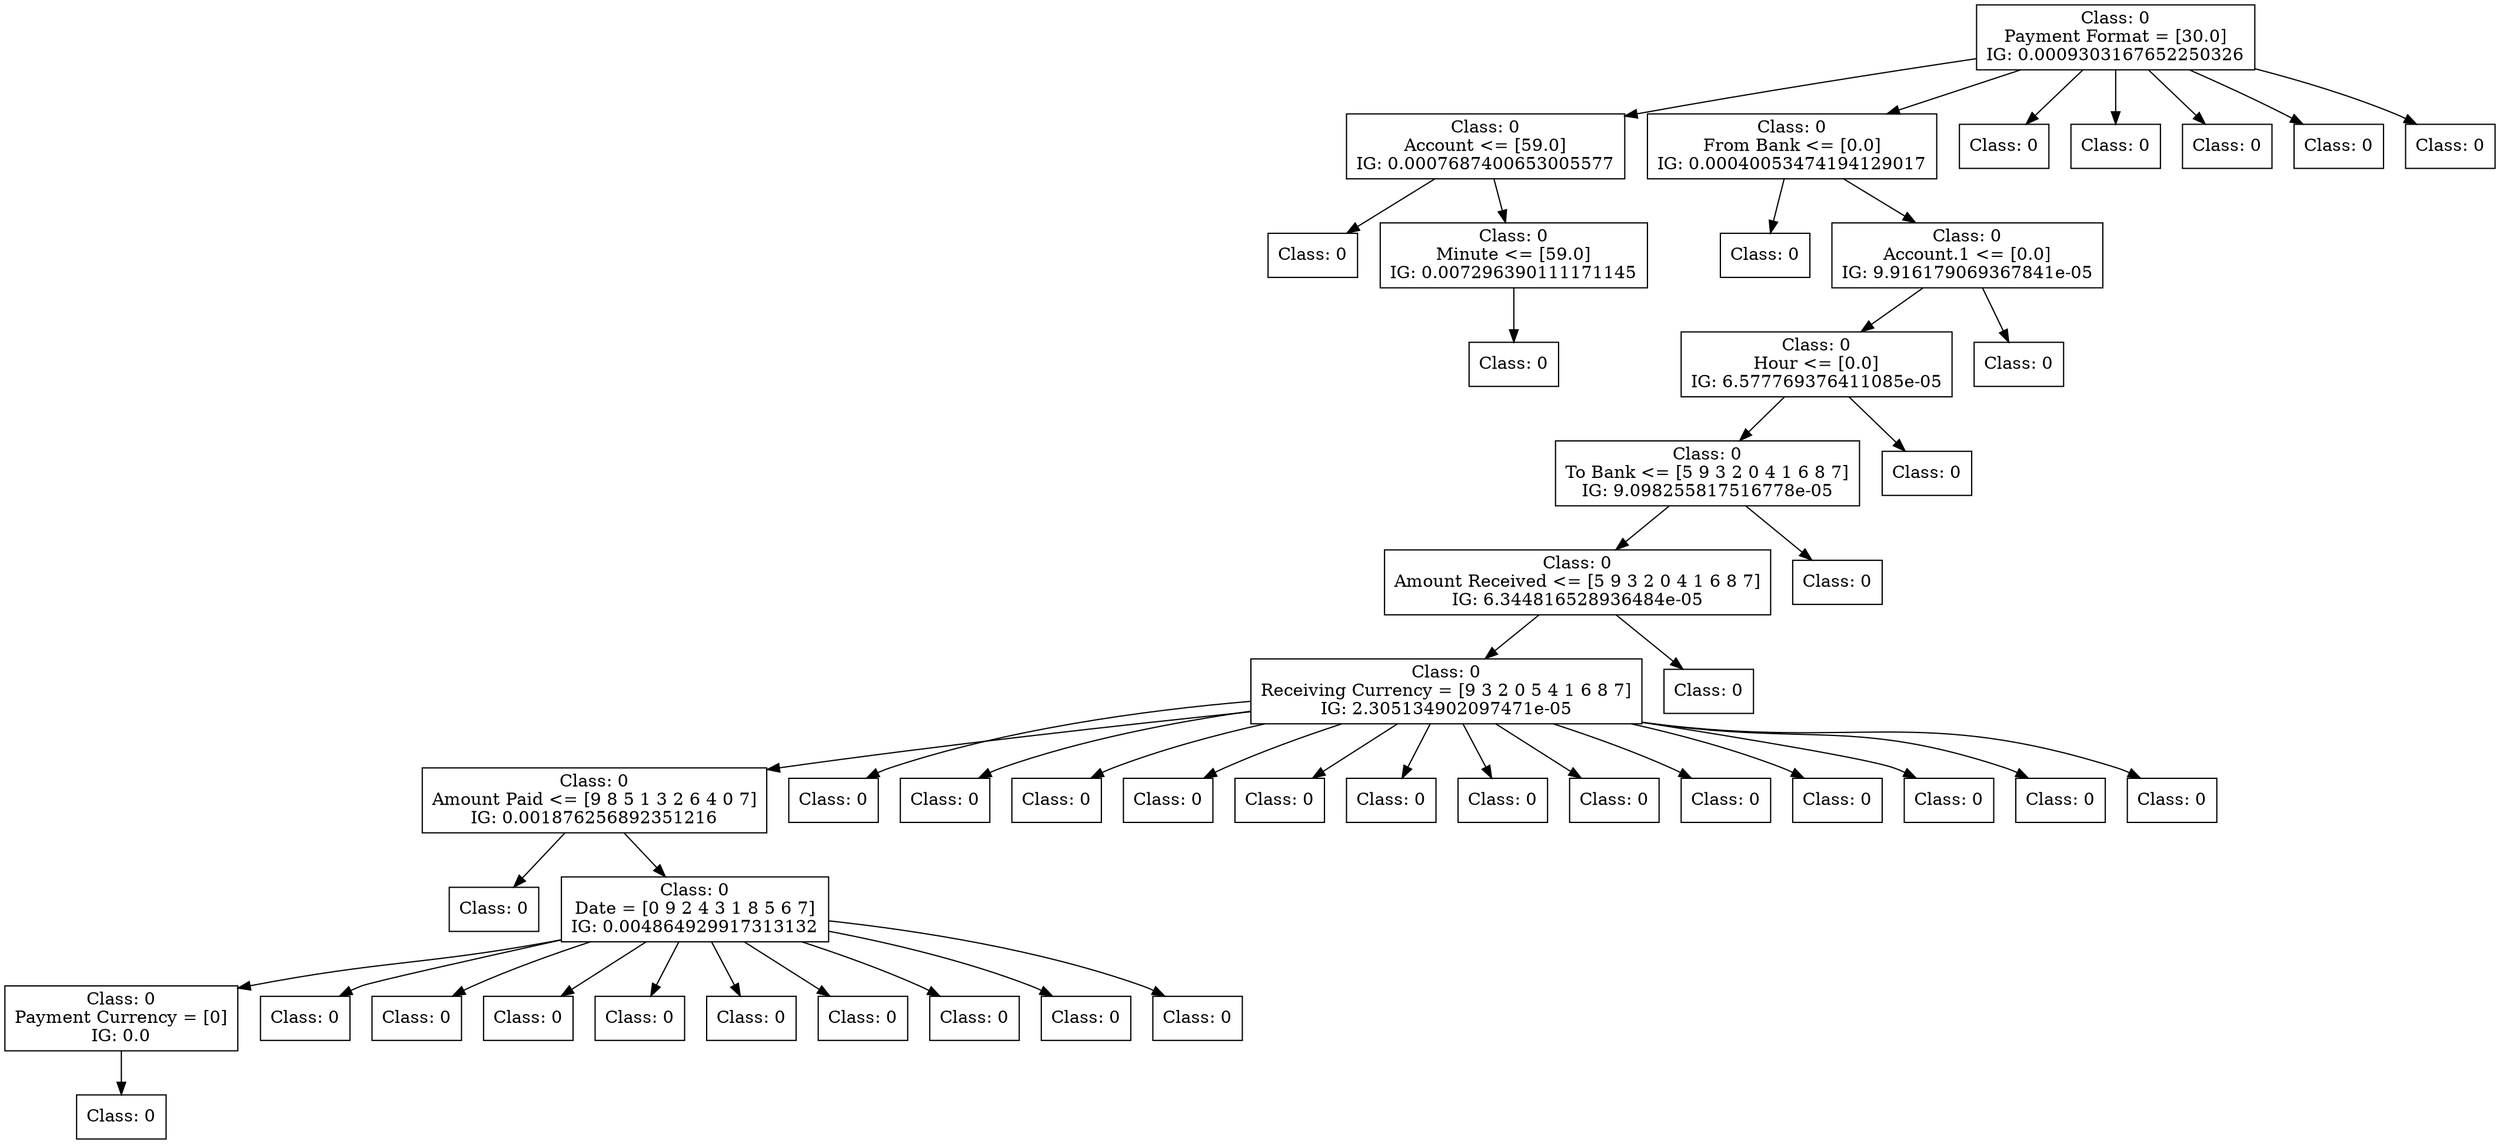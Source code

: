 digraph DecisionTree {
	rankdir=TD;
	node [shape=box];
	2506859441616 [label="Class: 0
Payment Format = [30.0]
IG: 0.0009303167652250326"];
	2509816058720 [label="Class: 0
Account <= [59.0]
IG: 0.0007687400653005577"];
	2506859441616 -> 2509816058720;
	2509816067408 [label="Class: 0
"];
	2509816058720 -> 2509816067408;
	2509816067840 [label="Class: 0
Minute <= [59.0]
IG: 0.007296390111171145"];
	2509816058720 -> 2509816067840;
	2509816992848 [label="Class: 0
"];
	2509816067840 -> 2509816992848;
	2509816059056 [label="Class: 0
From Bank <= [0.0]
IG: 0.00040053474194129017"];
	2506859441616 -> 2509816059056;
	2509817000528 [label="Class: 0
"];
	2509816059056 -> 2509817000528;
	2509817000960 [label="Class: 0
Account.1 <= [0.0]
IG: 9.916179069367841e-05"];
	2509816059056 -> 2509817000960;
	2509932843008 [label="Class: 0
Hour <= [0.0]
IG: 6.577769376411085e-05"];
	2509817000960 -> 2509932843008;
	2509932850304 [label="Class: 0
To Bank <= [5 9 3 2 0 4 1 6 8 7]
IG: 9.098255817516778e-05"];
	2509932843008 -> 2509932850304;
	2506850167312 [label="Class: 0
Amount Received <= [5 9 3 2 0 4 1 6 8 7]
IG: 6.344816528936484e-05"];
	2509932850304 -> 2506850167312;
	2506859585616 [label="Class: 0
Receiving Currency = [9 3 2 0 5 4 1 6 8 7]
IG: 2.305134902097471e-05"];
	2506850167312 -> 2506859585616;
	2509816064000 [label="Class: 0
Amount Paid <= [9 8 5 1 3 2 6 4 0 7]
IG: 0.001876256892351216"];
	2506859585616 -> 2509816064000;
	2509816066208 [label="Class: 0
"];
	2509816064000 -> 2509816066208;
	2509816070000 [label="Class: 0
Date = [0 9 2 4 3 1 8 5 6 7]
IG: 0.004864929917313132"];
	2509816064000 -> 2509816070000;
	2509816067024 [label="Class: 0
Payment Currency = [0]
IG: 0.0"];
	2509816070000 -> 2509816067024;
	2509816065680 [label="Class: 0
"];
	2509816067024 -> 2509816065680;
	2509816066160 [label="Class: 0
"];
	2509816070000 -> 2509816066160;
	2509816069520 [label="Class: 0
"];
	2509816070000 -> 2509816069520;
	2509816068032 [label="Class: 0
"];
	2509816070000 -> 2509816068032;
	2509816064624 [label="Class: 0
"];
	2509816070000 -> 2509816064624;
	2509816069808 [label="Class: 0
"];
	2509816070000 -> 2509816069808;
	2509816063712 [label="Class: 0
"];
	2509816070000 -> 2509816063712;
	2509816065056 [label="Class: 0
"];
	2509816070000 -> 2509816065056;
	2509816066304 [label="Class: 0
"];
	2509816070000 -> 2509816066304;
	2509816069856 [label="Class: 0
"];
	2509816070000 -> 2509816069856;
	2509816064672 [label="Class: 0
"];
	2506859585616 -> 2509816064672;
	2509816061792 [label="Class: 0
"];
	2506859585616 -> 2509816061792;
	2509816059104 [label="Class: 0
"];
	2506859585616 -> 2509816059104;
	2509816064432 [label="Class: 0
"];
	2506859585616 -> 2509816064432;
	2509816063760 [label="Class: 0
"];
	2506859585616 -> 2509816063760;
	2509816059296 [label="Class: 0
"];
	2506859585616 -> 2509816059296;
	2509816063616 [label="Class: 0
"];
	2506859585616 -> 2509816063616;
	2509816065440 [label="Class: 0
"];
	2506859585616 -> 2509816065440;
	2509816065584 [label="Class: 0
"];
	2506859585616 -> 2509816065584;
	2509816066016 [label="Class: 0
"];
	2506859585616 -> 2509816066016;
	2509816063904 [label="Class: 0
"];
	2506859585616 -> 2509816063904;
	2509816065392 [label="Class: 0
"];
	2506859585616 -> 2509816065392;
	2509816061504 [label="Class: 0
"];
	2506859585616 -> 2509816061504;
	2509816056560 [label="Class: 0
"];
	2506850167312 -> 2509816056560;
	2506302258144 [label="Class: 0
"];
	2509932850304 -> 2506302258144;
	2509932850736 [label="Class: 0
"];
	2509932843008 -> 2509932850736;
	2509932843440 [label="Class: 0
"];
	2509817000960 -> 2509932843440;
	2509816057760 [label="Class: 0
"];
	2506859441616 -> 2509816057760;
	2509816058528 [label="Class: 0
"];
	2506859441616 -> 2509816058528;
	2509816057856 [label="Class: 0
"];
	2506859441616 -> 2509816057856;
	2509816058096 [label="Class: 0
"];
	2506859441616 -> 2509816058096;
	2509816058240 [label="Class: 0
"];
	2506859441616 -> 2509816058240;
}
